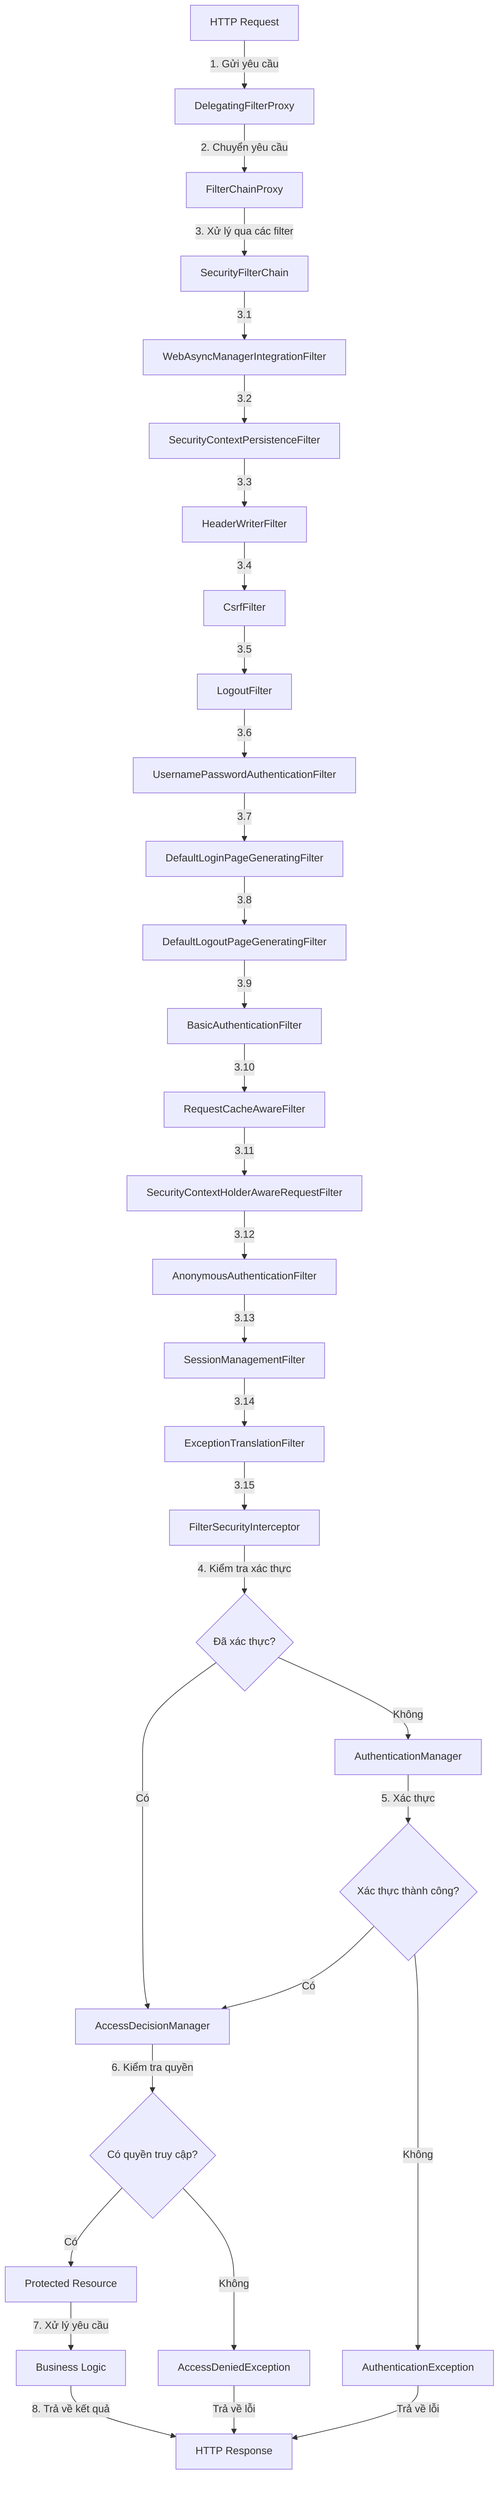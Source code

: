 graph TD
    A[HTTP Request] -->|1. Gửi yêu cầu| B[DelegatingFilterProxy]
    B -->|2. Chuyển yêu cầu| C[FilterChainProxy]
    C -->|3. Xử lý qua các filter| D[SecurityFilterChain]
    D -->|3.1| E[WebAsyncManagerIntegrationFilter]
    E -->|3.2| F[SecurityContextPersistenceFilter]
    F -->|3.3| G[HeaderWriterFilter]
    G -->|3.4| H[CsrfFilter]
    H -->|3.5| I[LogoutFilter]
    I -->|3.6| J[UsernamePasswordAuthenticationFilter]
    J -->|3.7| K[DefaultLoginPageGeneratingFilter]
    K -->|3.8| L[DefaultLogoutPageGeneratingFilter]
    L -->|3.9| M[BasicAuthenticationFilter]
    M -->|3.10| N[RequestCacheAwareFilter]
    N -->|3.11| O[SecurityContextHolderAwareRequestFilter]
    O -->|3.12| P[AnonymousAuthenticationFilter]
    P -->|3.13| Q[SessionManagementFilter]
    Q -->|3.14| R[ExceptionTranslationFilter]
    R -->|3.15| S[FilterSecurityInterceptor]
    S -->|4. Kiểm tra xác thực| T{Đã xác thực?}
    T -->|Có| U[AccessDecisionManager]
    T -->|Không| V[AuthenticationManager]
    V -->|5. Xác thực| W{Xác thực thành công?}
    W -->|Có| U
    W -->|Không| X[AuthenticationException]
    U -->|6. Kiểm tra quyền| Y{Có quyền truy cập?}
    Y -->|Có| Z[Protected Resource]
    Y -->|Không| AA[AccessDeniedException]
    Z -->|7. Xử lý yêu cầu| AB[Business Logic]
    AB -->|8. Trả về kết quả| AC[HTTP Response]
    X -->|Trả về lỗi| AC
    AA -->|Trả về lỗi| AC
